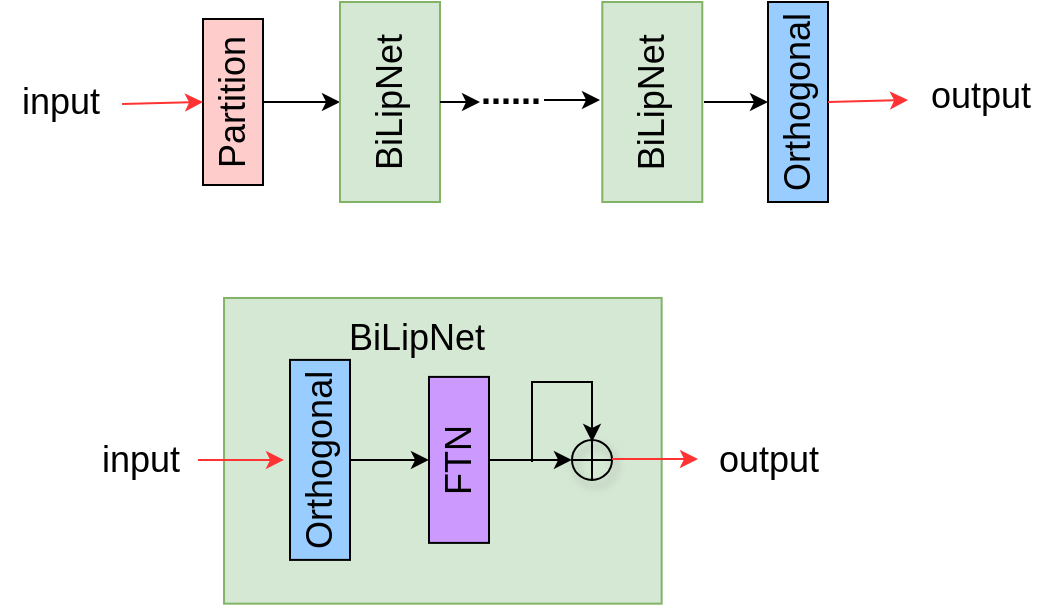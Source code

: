 <mxfile version="27.1.6">
  <diagram name="第 1 页" id="12M5Myu7l8NUgM6UxuhZ">
    <mxGraphModel dx="674" dy="438" grid="1" gridSize="10" guides="1" tooltips="1" connect="1" arrows="1" fold="1" page="1" pageScale="1" pageWidth="827" pageHeight="1169" math="0" shadow="0">
      <root>
        <mxCell id="0" />
        <mxCell id="1" parent="0" />
        <mxCell id="n2hKNjZKLiZzbII2VU98-11" value="&lt;font style=&quot;font-size: 18px;&quot;&gt;Partition&lt;/font&gt;" style="rounded=0;whiteSpace=wrap;html=1;fillColor=#FFCCCC;rotation=-90;" vertex="1" parent="1">
          <mxGeometry x="225" y="80" width="83" height="30" as="geometry" />
        </mxCell>
        <mxCell id="n2hKNjZKLiZzbII2VU98-12" value="" style="endArrow=classic;html=1;rounded=0;exitX=0.5;exitY=1;exitDx=0;exitDy=0;entryX=0.5;entryY=0;entryDx=0;entryDy=0;" edge="1" parent="1" source="n2hKNjZKLiZzbII2VU98-11" target="n2hKNjZKLiZzbII2VU98-48">
          <mxGeometry width="50" height="50" relative="1" as="geometry">
            <mxPoint x="639" y="310" as="sourcePoint" />
            <mxPoint x="260" y="131" as="targetPoint" />
          </mxGeometry>
        </mxCell>
        <mxCell id="n2hKNjZKLiZzbII2VU98-36" value="" style="endArrow=classic;html=1;rounded=0;fillColor=#FF3333;strokeColor=#FF3333;entryX=0.5;entryY=0;entryDx=0;entryDy=0;exitX=1.017;exitY=0.525;exitDx=0;exitDy=0;exitPerimeter=0;" edge="1" parent="1" source="n2hKNjZKLiZzbII2VU98-38" target="n2hKNjZKLiZzbII2VU98-11">
          <mxGeometry width="50" height="50" relative="1" as="geometry">
            <mxPoint x="220" y="100" as="sourcePoint" />
            <mxPoint x="250" y="80" as="targetPoint" />
          </mxGeometry>
        </mxCell>
        <mxCell id="n2hKNjZKLiZzbII2VU98-38" value="&lt;font style=&quot;font-size: 18px;&quot;&gt;input&lt;/font&gt;" style="text;html=1;align=center;verticalAlign=middle;resizable=0;points=[];autosize=1;strokeColor=none;fillColor=none;" vertex="1" parent="1">
          <mxGeometry x="150" y="75" width="60" height="40" as="geometry" />
        </mxCell>
        <mxCell id="n2hKNjZKLiZzbII2VU98-48" value="&lt;font style=&quot;font-size: 18px;&quot;&gt;BiLipNet&lt;/font&gt;" style="rounded=0;whiteSpace=wrap;html=1;fillColor=#d5e8d4;rotation=-90;strokeColor=#82b366;" vertex="1" parent="1">
          <mxGeometry x="295" y="70" width="100" height="50" as="geometry" />
        </mxCell>
        <mxCell id="n2hKNjZKLiZzbII2VU98-49" value="" style="rounded=0;whiteSpace=wrap;html=1;fillColor=#d5e8d4;rotation=-90;strokeColor=#82b366;" vertex="1" parent="1">
          <mxGeometry x="295" y="160" width="152.85" height="218.81" as="geometry" />
        </mxCell>
        <mxCell id="n2hKNjZKLiZzbII2VU98-50" value="&lt;font style=&quot;font-size: 18px;&quot;&gt;Orthogonal&lt;/font&gt;" style="rounded=0;whiteSpace=wrap;html=1;fillColor=#99CCFF;rotation=-90;" vertex="1" parent="1">
          <mxGeometry x="260" y="258.95" width="100" height="30" as="geometry" />
        </mxCell>
        <mxCell id="n2hKNjZKLiZzbII2VU98-52" value="&lt;font style=&quot;font-size: 18px;&quot;&gt;FTN&lt;/font&gt;" style="rounded=0;whiteSpace=wrap;html=1;fillColor=#CC99FF;rotation=-90;" vertex="1" parent="1">
          <mxGeometry x="338" y="258.95" width="83" height="30" as="geometry" />
        </mxCell>
        <mxCell id="n2hKNjZKLiZzbII2VU98-53" value="" style="endArrow=classic;html=1;rounded=0;exitX=0.5;exitY=1;exitDx=0;exitDy=0;entryX=0.5;entryY=0;entryDx=0;entryDy=0;" edge="1" parent="1" source="n2hKNjZKLiZzbII2VU98-50" target="n2hKNjZKLiZzbII2VU98-52">
          <mxGeometry width="50" height="50" relative="1" as="geometry">
            <mxPoint x="538" y="511.95" as="sourcePoint" />
            <mxPoint x="588" y="461.95" as="targetPoint" />
          </mxGeometry>
        </mxCell>
        <mxCell id="n2hKNjZKLiZzbII2VU98-54" value="" style="endArrow=classic;html=1;rounded=0;exitX=0.5;exitY=1;exitDx=0;exitDy=0;entryX=0;entryY=0.5;entryDx=0;entryDy=0;" edge="1" parent="1" source="n2hKNjZKLiZzbII2VU98-52" target="n2hKNjZKLiZzbII2VU98-56">
          <mxGeometry width="50" height="50" relative="1" as="geometry">
            <mxPoint x="538" y="511.95" as="sourcePoint" />
            <mxPoint x="238" y="407.95" as="targetPoint" />
          </mxGeometry>
        </mxCell>
        <mxCell id="n2hKNjZKLiZzbII2VU98-56" value="" style="ellipse;whiteSpace=wrap;html=1;aspect=fixed;shadow=1;fillColor=none;" vertex="1" parent="1">
          <mxGeometry x="436" y="263.95" width="20" height="20" as="geometry" />
        </mxCell>
        <mxCell id="n2hKNjZKLiZzbII2VU98-57" value="" style="endArrow=none;html=1;rounded=0;exitX=0;exitY=0.5;exitDx=0;exitDy=0;entryX=1;entryY=0.5;entryDx=0;entryDy=0;" edge="1" parent="1" source="n2hKNjZKLiZzbII2VU98-56" target="n2hKNjZKLiZzbII2VU98-56">
          <mxGeometry width="50" height="50" relative="1" as="geometry">
            <mxPoint x="616" y="388.95" as="sourcePoint" />
            <mxPoint x="666" y="338.95" as="targetPoint" />
          </mxGeometry>
        </mxCell>
        <mxCell id="n2hKNjZKLiZzbII2VU98-58" value="" style="endArrow=none;html=1;rounded=0;exitX=0.5;exitY=1;exitDx=0;exitDy=0;entryX=0.5;entryY=0;entryDx=0;entryDy=0;" edge="1" parent="1" source="n2hKNjZKLiZzbII2VU98-56" target="n2hKNjZKLiZzbII2VU98-56">
          <mxGeometry width="50" height="50" relative="1" as="geometry">
            <mxPoint x="616" y="388.95" as="sourcePoint" />
            <mxPoint x="666" y="338.95" as="targetPoint" />
          </mxGeometry>
        </mxCell>
        <mxCell id="n2hKNjZKLiZzbII2VU98-59" value="" style="endArrow=classic;html=1;rounded=0;" edge="1" parent="1">
          <mxGeometry width="50" height="50" relative="1" as="geometry">
            <mxPoint x="416" y="274.95" as="sourcePoint" />
            <mxPoint x="446" y="264.95" as="targetPoint" />
            <Array as="points">
              <mxPoint x="416" y="234.95" />
              <mxPoint x="446" y="234.95" />
            </Array>
          </mxGeometry>
        </mxCell>
        <mxCell id="n2hKNjZKLiZzbII2VU98-60" value="&lt;font style=&quot;font-size: 18px;&quot;&gt;BiLipNet&lt;/font&gt;" style="text;html=1;align=center;verticalAlign=middle;resizable=0;points=[];autosize=1;strokeColor=none;fillColor=none;" vertex="1" parent="1">
          <mxGeometry x="313" y="192.85" width="90" height="40" as="geometry" />
        </mxCell>
        <mxCell id="n2hKNjZKLiZzbII2VU98-61" value="" style="endArrow=classic;html=1;rounded=0;fillColor=#FF3333;strokeColor=#FF3333;entryX=0.5;entryY=0;entryDx=0;entryDy=0;exitX=0.983;exitY=0.5;exitDx=0;exitDy=0;exitPerimeter=0;" edge="1" parent="1" source="n2hKNjZKLiZzbII2VU98-62">
          <mxGeometry width="50" height="50" relative="1" as="geometry">
            <mxPoint x="301" y="228.95" as="sourcePoint" />
            <mxPoint x="292" y="273.95" as="targetPoint" />
          </mxGeometry>
        </mxCell>
        <mxCell id="n2hKNjZKLiZzbII2VU98-62" value="&lt;font style=&quot;font-size: 18px;&quot;&gt;input&lt;/font&gt;" style="text;html=1;align=center;verticalAlign=middle;resizable=0;points=[];autosize=1;strokeColor=none;fillColor=none;" vertex="1" parent="1">
          <mxGeometry x="190" y="253.95" width="60" height="40" as="geometry" />
        </mxCell>
        <mxCell id="n2hKNjZKLiZzbII2VU98-63" value="" style="endArrow=classic;html=1;rounded=0;fillColor=#FF3333;strokeColor=#FF3333;entryX=0.5;entryY=0;entryDx=0;entryDy=0;exitX=0.983;exitY=0.5;exitDx=0;exitDy=0;exitPerimeter=0;" edge="1" parent="1">
          <mxGeometry width="50" height="50" relative="1" as="geometry">
            <mxPoint x="456" y="273.45" as="sourcePoint" />
            <mxPoint x="499" y="273.55" as="targetPoint" />
          </mxGeometry>
        </mxCell>
        <mxCell id="n2hKNjZKLiZzbII2VU98-64" value="&lt;font style=&quot;font-size: 18px;&quot;&gt;output&lt;/font&gt;" style="text;html=1;align=center;verticalAlign=middle;resizable=0;points=[];autosize=1;strokeColor=none;fillColor=none;" vertex="1" parent="1">
          <mxGeometry x="499" y="253.95" width="70" height="40" as="geometry" />
        </mxCell>
        <mxCell id="n2hKNjZKLiZzbII2VU98-65" value="" style="endArrow=classic;html=1;rounded=0;exitX=0.5;exitY=1;exitDx=0;exitDy=0;" edge="1" parent="1" source="n2hKNjZKLiZzbII2VU98-48">
          <mxGeometry width="50" height="50" relative="1" as="geometry">
            <mxPoint x="410" y="90" as="sourcePoint" />
            <mxPoint x="390" y="95" as="targetPoint" />
          </mxGeometry>
        </mxCell>
        <mxCell id="n2hKNjZKLiZzbII2VU98-68" value="&lt;font style=&quot;font-size: 18px;&quot;&gt;&lt;b&gt;......&lt;/b&gt;&lt;/font&gt;" style="text;html=1;align=center;verticalAlign=middle;resizable=0;points=[];autosize=1;strokeColor=none;fillColor=none;" vertex="1" parent="1">
          <mxGeometry x="380" y="70" width="50" height="40" as="geometry" />
        </mxCell>
        <mxCell id="n2hKNjZKLiZzbII2VU98-69" value="" style="endArrow=classic;html=1;rounded=0;exitX=0.92;exitY=0.675;exitDx=0;exitDy=0;exitPerimeter=0;" edge="1" parent="1">
          <mxGeometry width="50" height="50" relative="1" as="geometry">
            <mxPoint x="422" y="94" as="sourcePoint" />
            <mxPoint x="450" y="94" as="targetPoint" />
          </mxGeometry>
        </mxCell>
        <mxCell id="n2hKNjZKLiZzbII2VU98-71" value="&lt;font style=&quot;font-size: 18px;&quot;&gt;BiLipNet&lt;/font&gt;" style="rounded=0;whiteSpace=wrap;html=1;fillColor=#d5e8d4;rotation=-90;strokeColor=#82b366;" vertex="1" parent="1">
          <mxGeometry x="426.15" y="70" width="100" height="50" as="geometry" />
        </mxCell>
        <mxCell id="n2hKNjZKLiZzbII2VU98-72" value="&lt;font style=&quot;font-size: 18px;&quot;&gt;Orthogonal&lt;/font&gt;" style="rounded=0;whiteSpace=wrap;html=1;fillColor=#99CCFF;rotation=-90;" vertex="1" parent="1">
          <mxGeometry x="499" y="80" width="100" height="30" as="geometry" />
        </mxCell>
        <mxCell id="n2hKNjZKLiZzbII2VU98-73" value="" style="endArrow=classic;html=1;rounded=0;exitX=0.92;exitY=0.675;exitDx=0;exitDy=0;exitPerimeter=0;entryX=0.5;entryY=0;entryDx=0;entryDy=0;" edge="1" parent="1" target="n2hKNjZKLiZzbII2VU98-72">
          <mxGeometry width="50" height="50" relative="1" as="geometry">
            <mxPoint x="502" y="95" as="sourcePoint" />
            <mxPoint x="530" y="95" as="targetPoint" />
          </mxGeometry>
        </mxCell>
        <mxCell id="n2hKNjZKLiZzbII2VU98-74" value="" style="endArrow=classic;html=1;rounded=0;fillColor=#FF3333;strokeColor=#FF3333;entryX=-0.014;entryY=0.55;entryDx=0;entryDy=0;exitX=0.5;exitY=1;exitDx=0;exitDy=0;entryPerimeter=0;" edge="1" parent="1" source="n2hKNjZKLiZzbII2VU98-72" target="n2hKNjZKLiZzbII2VU98-76">
          <mxGeometry width="50" height="50" relative="1" as="geometry">
            <mxPoint x="568" y="93" as="sourcePoint" />
            <mxPoint x="611" y="93" as="targetPoint" />
          </mxGeometry>
        </mxCell>
        <mxCell id="n2hKNjZKLiZzbII2VU98-76" value="&lt;font style=&quot;font-size: 18px;&quot;&gt;output&lt;/font&gt;" style="text;html=1;align=center;verticalAlign=middle;resizable=0;points=[];autosize=1;strokeColor=none;fillColor=none;" vertex="1" parent="1">
          <mxGeometry x="605" y="72" width="70" height="40" as="geometry" />
        </mxCell>
      </root>
    </mxGraphModel>
  </diagram>
</mxfile>
